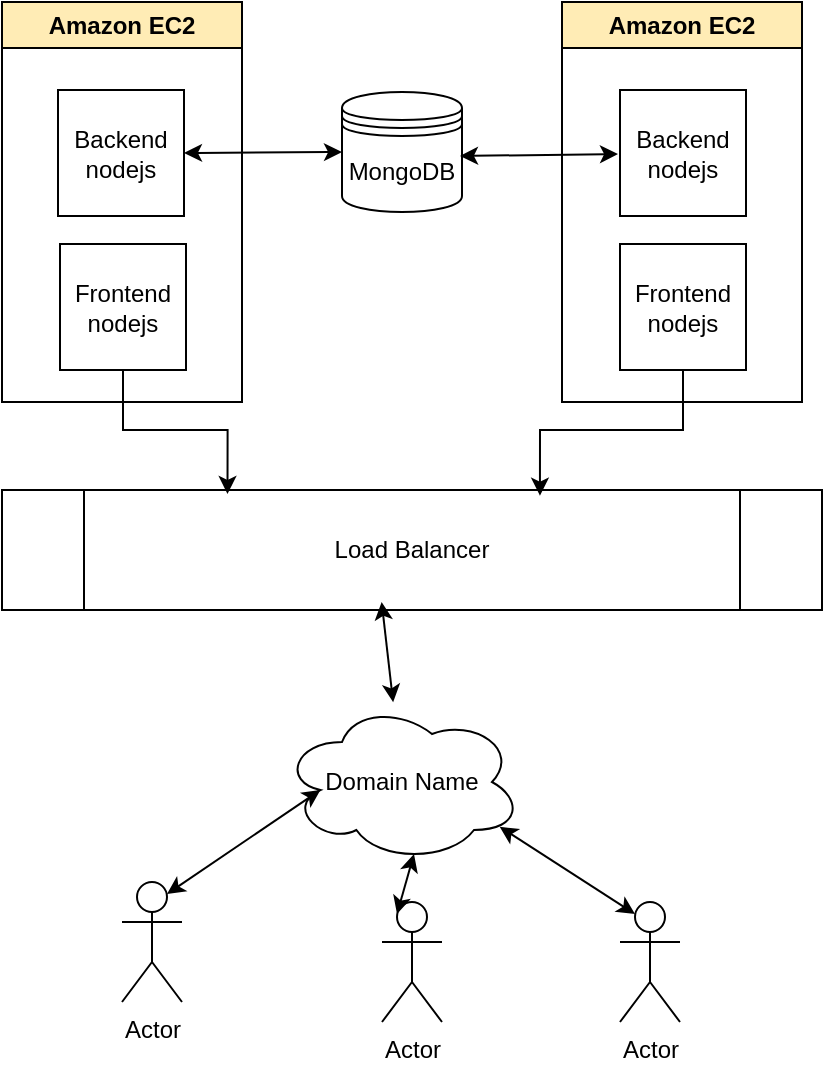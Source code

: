 <mxfile version="27.1.6">
  <diagram name="Page-1" id="ocwJhInfhnSVXkInAAfG">
    <mxGraphModel dx="1034" dy="570" grid="1" gridSize="10" guides="1" tooltips="1" connect="1" arrows="1" fold="1" page="1" pageScale="1" pageWidth="850" pageHeight="1100" math="0" shadow="0">
      <root>
        <mxCell id="0" />
        <mxCell id="1" parent="0" />
        <mxCell id="mV7NvC-W08P3WomDDmUm-3" value="Amazon EC2" style="swimlane;whiteSpace=wrap;html=1;fillColor=#FFECB5;" vertex="1" parent="1">
          <mxGeometry x="310" y="200" width="120" height="200" as="geometry" />
        </mxCell>
        <mxCell id="mV7NvC-W08P3WomDDmUm-5" value="Fronte&lt;span style=&quot;color: light-dark(rgb(0, 0, 0), rgb(255, 255, 255)); background-color: transparent;&quot;&gt;nd&lt;/span&gt;&lt;div&gt;&lt;span style=&quot;background-color: transparent; color: light-dark(rgb(0, 0, 0), rgb(255, 255, 255));&quot;&gt;nodejs&lt;/span&gt;&lt;/div&gt;" style="whiteSpace=wrap;html=1;aspect=fixed;" vertex="1" parent="mV7NvC-W08P3WomDDmUm-3">
          <mxGeometry x="29" y="121" width="63" height="63" as="geometry" />
        </mxCell>
        <mxCell id="mV7NvC-W08P3WomDDmUm-4" value="&lt;div&gt;Backend&lt;/div&gt;&lt;div&gt;&lt;span style=&quot;background-color: transparent; color: light-dark(rgb(0, 0, 0), rgb(255, 255, 255));&quot;&gt;nodejs&lt;/span&gt;&lt;/div&gt;" style="whiteSpace=wrap;html=1;aspect=fixed;" vertex="1" parent="1">
          <mxGeometry x="338" y="244" width="63" height="63" as="geometry" />
        </mxCell>
        <mxCell id="mV7NvC-W08P3WomDDmUm-6" value="MongoDB" style="shape=datastore;whiteSpace=wrap;html=1;" vertex="1" parent="1">
          <mxGeometry x="480" y="245" width="60" height="60" as="geometry" />
        </mxCell>
        <mxCell id="mV7NvC-W08P3WomDDmUm-7" value="Amazon EC2" style="swimlane;whiteSpace=wrap;html=1;fillColor=#FFECB5;" vertex="1" parent="1">
          <mxGeometry x="590" y="200" width="120" height="200" as="geometry" />
        </mxCell>
        <mxCell id="mV7NvC-W08P3WomDDmUm-8" value="Fronte&lt;span style=&quot;color: light-dark(rgb(0, 0, 0), rgb(255, 255, 255)); background-color: transparent;&quot;&gt;nd&lt;/span&gt;&lt;div&gt;&lt;span style=&quot;background-color: transparent; color: light-dark(rgb(0, 0, 0), rgb(255, 255, 255));&quot;&gt;nodejs&lt;/span&gt;&lt;/div&gt;" style="whiteSpace=wrap;html=1;aspect=fixed;" vertex="1" parent="mV7NvC-W08P3WomDDmUm-7">
          <mxGeometry x="29" y="121" width="63" height="63" as="geometry" />
        </mxCell>
        <mxCell id="mV7NvC-W08P3WomDDmUm-9" value="&lt;div&gt;Backend&lt;/div&gt;&lt;div&gt;&lt;span style=&quot;background-color: transparent; color: light-dark(rgb(0, 0, 0), rgb(255, 255, 255));&quot;&gt;nodejs&lt;/span&gt;&lt;/div&gt;" style="whiteSpace=wrap;html=1;aspect=fixed;" vertex="1" parent="mV7NvC-W08P3WomDDmUm-7">
          <mxGeometry x="29" y="44" width="63" height="63" as="geometry" />
        </mxCell>
        <mxCell id="mV7NvC-W08P3WomDDmUm-10" value="Load Balancer" style="shape=process;whiteSpace=wrap;html=1;backgroundOutline=1;" vertex="1" parent="1">
          <mxGeometry x="310" y="444" width="410" height="60" as="geometry" />
        </mxCell>
        <mxCell id="mV7NvC-W08P3WomDDmUm-16" style="edgeStyle=orthogonalEdgeStyle;rounded=0;orthogonalLoop=1;jettySize=auto;html=1;entryX=0.275;entryY=0.033;entryDx=0;entryDy=0;entryPerimeter=0;" edge="1" parent="1" source="mV7NvC-W08P3WomDDmUm-5" target="mV7NvC-W08P3WomDDmUm-10">
          <mxGeometry relative="1" as="geometry" />
        </mxCell>
        <mxCell id="mV7NvC-W08P3WomDDmUm-17" style="edgeStyle=orthogonalEdgeStyle;rounded=0;orthogonalLoop=1;jettySize=auto;html=1;exitX=0.5;exitY=1;exitDx=0;exitDy=0;entryX=0.656;entryY=0.047;entryDx=0;entryDy=0;entryPerimeter=0;" edge="1" parent="1" source="mV7NvC-W08P3WomDDmUm-8" target="mV7NvC-W08P3WomDDmUm-10">
          <mxGeometry relative="1" as="geometry" />
        </mxCell>
        <mxCell id="mV7NvC-W08P3WomDDmUm-18" value="Domain Name" style="ellipse;shape=cloud;whiteSpace=wrap;html=1;" vertex="1" parent="1">
          <mxGeometry x="450" y="550" width="120" height="80" as="geometry" />
        </mxCell>
        <mxCell id="mV7NvC-W08P3WomDDmUm-19" value="Actor" style="shape=umlActor;verticalLabelPosition=bottom;verticalAlign=top;html=1;outlineConnect=0;" vertex="1" parent="1">
          <mxGeometry x="370" y="640" width="30" height="60" as="geometry" />
        </mxCell>
        <mxCell id="mV7NvC-W08P3WomDDmUm-20" value="Actor" style="shape=umlActor;verticalLabelPosition=bottom;verticalAlign=top;html=1;outlineConnect=0;" vertex="1" parent="1">
          <mxGeometry x="619" y="650" width="30" height="60" as="geometry" />
        </mxCell>
        <mxCell id="mV7NvC-W08P3WomDDmUm-21" value="Actor" style="shape=umlActor;verticalLabelPosition=bottom;verticalAlign=top;html=1;outlineConnect=0;" vertex="1" parent="1">
          <mxGeometry x="500" y="650" width="30" height="60" as="geometry" />
        </mxCell>
        <mxCell id="mV7NvC-W08P3WomDDmUm-22" value="" style="endArrow=classic;startArrow=classic;html=1;rounded=0;entryX=0;entryY=0.5;entryDx=0;entryDy=0;exitX=1;exitY=0.5;exitDx=0;exitDy=0;" edge="1" parent="1" source="mV7NvC-W08P3WomDDmUm-4" target="mV7NvC-W08P3WomDDmUm-6">
          <mxGeometry width="50" height="50" relative="1" as="geometry">
            <mxPoint x="400" y="320" as="sourcePoint" />
            <mxPoint x="450" y="270" as="targetPoint" />
          </mxGeometry>
        </mxCell>
        <mxCell id="mV7NvC-W08P3WomDDmUm-23" value="" style="endArrow=classic;startArrow=classic;html=1;rounded=0;entryX=0;entryY=0.5;entryDx=0;entryDy=0;exitX=1;exitY=0.5;exitDx=0;exitDy=0;" edge="1" parent="1">
          <mxGeometry width="50" height="50" relative="1" as="geometry">
            <mxPoint x="539" y="277" as="sourcePoint" />
            <mxPoint x="618" y="276" as="targetPoint" />
          </mxGeometry>
        </mxCell>
        <mxCell id="mV7NvC-W08P3WomDDmUm-24" value="" style="endArrow=classic;startArrow=classic;html=1;rounded=0;exitX=0.463;exitY=0.933;exitDx=0;exitDy=0;exitPerimeter=0;" edge="1" parent="1" source="mV7NvC-W08P3WomDDmUm-10" target="mV7NvC-W08P3WomDDmUm-18">
          <mxGeometry width="50" height="50" relative="1" as="geometry">
            <mxPoint x="440" y="541" as="sourcePoint" />
            <mxPoint x="519" y="540" as="targetPoint" />
          </mxGeometry>
        </mxCell>
        <mxCell id="mV7NvC-W08P3WomDDmUm-25" value="" style="endArrow=classic;startArrow=classic;html=1;rounded=0;exitX=0.16;exitY=0.55;exitDx=0;exitDy=0;exitPerimeter=0;entryX=0.75;entryY=0.1;entryDx=0;entryDy=0;entryPerimeter=0;" edge="1" parent="1" source="mV7NvC-W08P3WomDDmUm-18" target="mV7NvC-W08P3WomDDmUm-19">
          <mxGeometry width="50" height="50" relative="1" as="geometry">
            <mxPoint x="420" y="580" as="sourcePoint" />
            <mxPoint x="426" y="630" as="targetPoint" />
          </mxGeometry>
        </mxCell>
        <mxCell id="mV7NvC-W08P3WomDDmUm-26" value="" style="endArrow=classic;startArrow=classic;html=1;rounded=0;exitX=0.55;exitY=0.95;exitDx=0;exitDy=0;exitPerimeter=0;entryX=0.25;entryY=0.1;entryDx=0;entryDy=0;entryPerimeter=0;" edge="1" parent="1" source="mV7NvC-W08P3WomDDmUm-18" target="mV7NvC-W08P3WomDDmUm-21">
          <mxGeometry width="50" height="50" relative="1" as="geometry">
            <mxPoint x="440" y="600" as="sourcePoint" />
            <mxPoint x="446" y="650" as="targetPoint" />
          </mxGeometry>
        </mxCell>
        <mxCell id="mV7NvC-W08P3WomDDmUm-27" value="" style="endArrow=classic;startArrow=classic;html=1;rounded=0;exitX=0.907;exitY=0.78;exitDx=0;exitDy=0;exitPerimeter=0;entryX=0.25;entryY=0.1;entryDx=0;entryDy=0;entryPerimeter=0;" edge="1" parent="1" source="mV7NvC-W08P3WomDDmUm-18" target="mV7NvC-W08P3WomDDmUm-20">
          <mxGeometry width="50" height="50" relative="1" as="geometry">
            <mxPoint x="440" y="600" as="sourcePoint" />
            <mxPoint x="446" y="650" as="targetPoint" />
          </mxGeometry>
        </mxCell>
      </root>
    </mxGraphModel>
  </diagram>
</mxfile>
